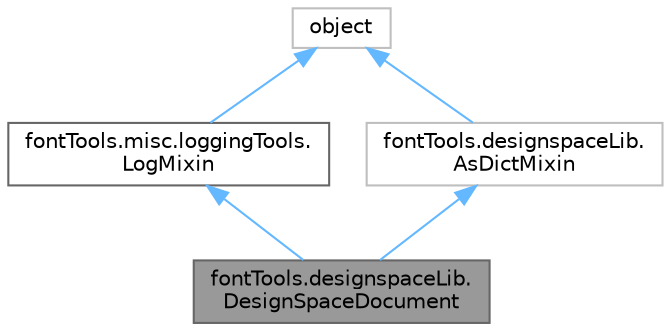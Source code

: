 digraph "fontTools.designspaceLib.DesignSpaceDocument"
{
 // LATEX_PDF_SIZE
  bgcolor="transparent";
  edge [fontname=Helvetica,fontsize=10,labelfontname=Helvetica,labelfontsize=10];
  node [fontname=Helvetica,fontsize=10,shape=box,height=0.2,width=0.4];
  Node1 [id="Node000001",label="fontTools.designspaceLib.\lDesignSpaceDocument",height=0.2,width=0.4,color="gray40", fillcolor="grey60", style="filled", fontcolor="black",tooltip=" "];
  Node2 -> Node1 [id="edge5_Node000001_Node000002",dir="back",color="steelblue1",style="solid",tooltip=" "];
  Node2 [id="Node000002",label="fontTools.misc.loggingTools.\lLogMixin",height=0.2,width=0.4,color="gray40", fillcolor="white", style="filled",URL="$da/d4b/classfontTools_1_1misc_1_1loggingTools_1_1LogMixin.html",tooltip=" "];
  Node3 -> Node2 [id="edge6_Node000002_Node000003",dir="back",color="steelblue1",style="solid",tooltip=" "];
  Node3 [id="Node000003",label="object",height=0.2,width=0.4,color="grey75", fillcolor="white", style="filled",tooltip=" "];
  Node4 -> Node1 [id="edge7_Node000001_Node000004",dir="back",color="steelblue1",style="solid",tooltip=" "];
  Node4 [id="Node000004",label="fontTools.designspaceLib.\lAsDictMixin",height=0.2,width=0.4,color="grey75", fillcolor="white", style="filled",URL="$d2/da4/classfontTools_1_1designspaceLib_1_1AsDictMixin.html",tooltip=" "];
  Node3 -> Node4 [id="edge8_Node000004_Node000003",dir="back",color="steelblue1",style="solid",tooltip=" "];
}
